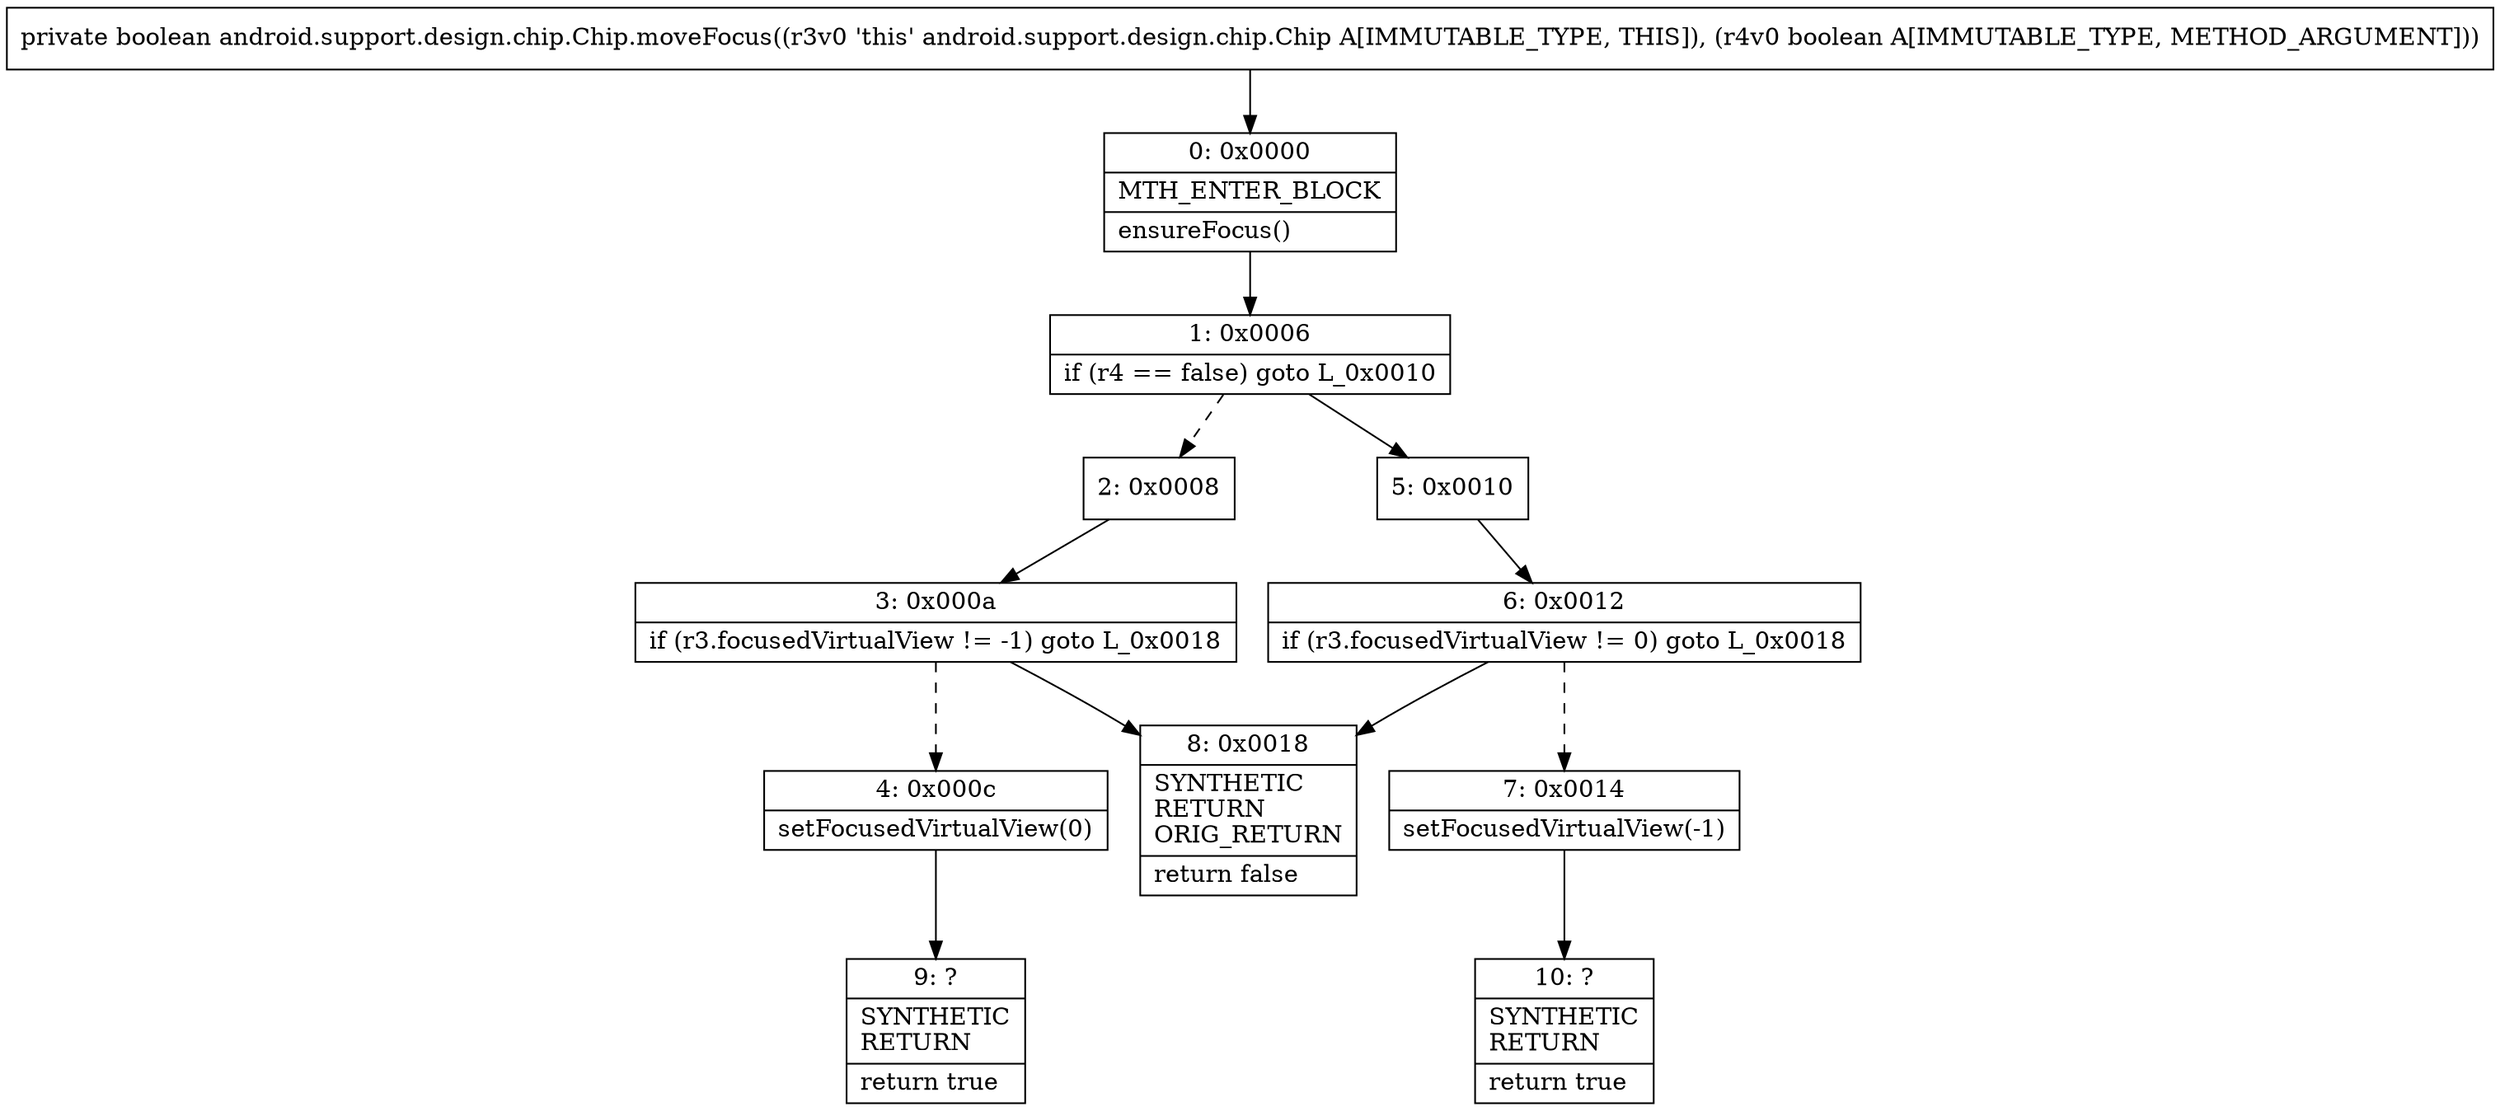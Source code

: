 digraph "CFG forandroid.support.design.chip.Chip.moveFocus(Z)Z" {
Node_0 [shape=record,label="{0\:\ 0x0000|MTH_ENTER_BLOCK\l|ensureFocus()\l}"];
Node_1 [shape=record,label="{1\:\ 0x0006|if (r4 == false) goto L_0x0010\l}"];
Node_2 [shape=record,label="{2\:\ 0x0008}"];
Node_3 [shape=record,label="{3\:\ 0x000a|if (r3.focusedVirtualView != \-1) goto L_0x0018\l}"];
Node_4 [shape=record,label="{4\:\ 0x000c|setFocusedVirtualView(0)\l}"];
Node_5 [shape=record,label="{5\:\ 0x0010}"];
Node_6 [shape=record,label="{6\:\ 0x0012|if (r3.focusedVirtualView != 0) goto L_0x0018\l}"];
Node_7 [shape=record,label="{7\:\ 0x0014|setFocusedVirtualView(\-1)\l}"];
Node_8 [shape=record,label="{8\:\ 0x0018|SYNTHETIC\lRETURN\lORIG_RETURN\l|return false\l}"];
Node_9 [shape=record,label="{9\:\ ?|SYNTHETIC\lRETURN\l|return true\l}"];
Node_10 [shape=record,label="{10\:\ ?|SYNTHETIC\lRETURN\l|return true\l}"];
MethodNode[shape=record,label="{private boolean android.support.design.chip.Chip.moveFocus((r3v0 'this' android.support.design.chip.Chip A[IMMUTABLE_TYPE, THIS]), (r4v0 boolean A[IMMUTABLE_TYPE, METHOD_ARGUMENT])) }"];
MethodNode -> Node_0;
Node_0 -> Node_1;
Node_1 -> Node_2[style=dashed];
Node_1 -> Node_5;
Node_2 -> Node_3;
Node_3 -> Node_4[style=dashed];
Node_3 -> Node_8;
Node_4 -> Node_9;
Node_5 -> Node_6;
Node_6 -> Node_7[style=dashed];
Node_6 -> Node_8;
Node_7 -> Node_10;
}

